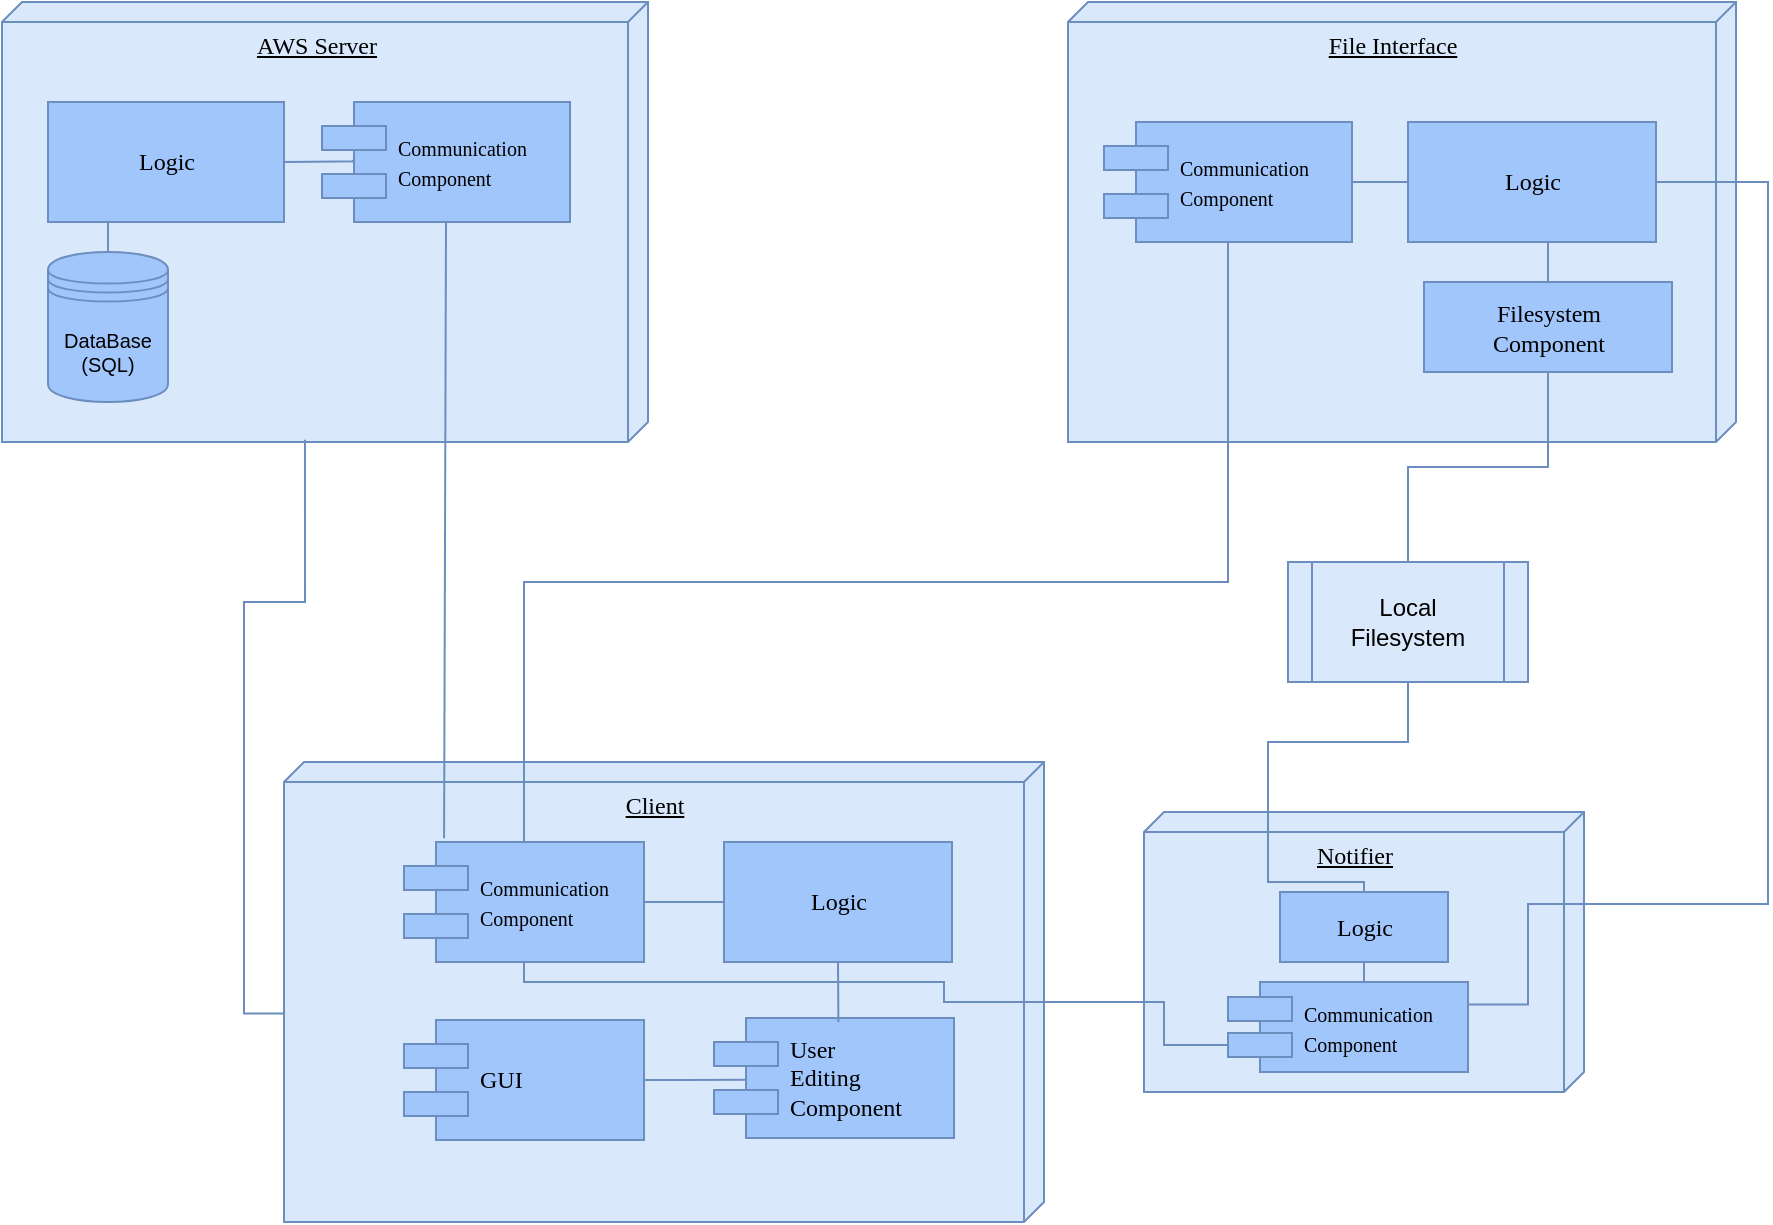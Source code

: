 <mxfile version="20.4.0" type="device"><diagram name="Page-1" id="5f0bae14-7c28-e335-631c-24af17079c00"><mxGraphModel dx="1156" dy="680" grid="1" gridSize="10" guides="1" tooltips="1" connect="1" arrows="1" fold="1" page="1" pageScale="1" pageWidth="1100" pageHeight="850" background="none" math="0" shadow="0"><root><mxCell id="0"/><mxCell id="1" parent="0"/><mxCell id="HKKm5dkyxGH1YyKjeUcj-19" value="Notifier" style="verticalAlign=top;align=center;spacingTop=8;spacingLeft=2;spacingRight=12;shape=cube;size=10;direction=south;fontStyle=4;html=1;rounded=0;shadow=0;comic=0;labelBackgroundColor=none;strokeWidth=1;fontFamily=Verdana;fontSize=12;enumerate=0;backgroundOutline=0;metaEdit=0;fixDash=0;snapToPoint=1;fillColor=#dae8fc;strokeColor=#6c8ebf;" vertex="1" parent="1"><mxGeometry x="678" y="475" width="220" height="140" as="geometry"/></mxCell><mxCell id="39150e848f15840c-1" value="AWS Server" style="verticalAlign=top;align=center;spacingTop=8;spacingLeft=2;spacingRight=12;shape=cube;size=10;direction=south;fontStyle=4;html=1;rounded=0;shadow=0;comic=0;labelBackgroundColor=none;strokeWidth=1;fontFamily=Verdana;fontSize=12;enumerate=0;backgroundOutline=0;metaEdit=0;fixDash=0;snapToPoint=1;fillColor=#dae8fc;strokeColor=#6c8ebf;" parent="1" vertex="1"><mxGeometry x="107" y="70" width="323" height="220" as="geometry"/></mxCell><mxCell id="39150e848f15840c-2" value="File Interface" style="verticalAlign=top;align=center;spacingTop=8;spacingLeft=2;spacingRight=12;shape=cube;size=10;direction=south;fontStyle=4;html=1;rounded=0;shadow=0;comic=0;labelBackgroundColor=none;strokeWidth=1;fontFamily=Verdana;fontSize=12;enumerate=0;backgroundOutline=0;metaEdit=0;fixDash=0;snapToPoint=1;fillColor=#dae8fc;strokeColor=#6c8ebf;" parent="1" vertex="1"><mxGeometry x="640" y="70" width="334" height="220" as="geometry"/></mxCell><mxCell id="rZCi52F1RS7Dgth_Ieh5-77" style="edgeStyle=orthogonalEdgeStyle;rounded=0;comic=0;orthogonalLoop=1;jettySize=auto;html=1;entryX=0.995;entryY=0.531;entryDx=0;entryDy=0;entryPerimeter=0;fontSize=10;startArrow=none;startFill=0;endArrow=none;endFill=0;exitX=0.547;exitY=1;exitDx=0;exitDy=0;exitPerimeter=0;fillColor=#dae8fc;strokeColor=#6c8ebf;" parent="1" source="39150e848f15840c-3" target="39150e848f15840c-1" edge="1"><mxGeometry relative="1" as="geometry"/></mxCell><mxCell id="39150e848f15840c-3" value="Client" style="verticalAlign=top;align=center;spacingTop=8;spacingLeft=2;spacingRight=12;shape=cube;size=10;direction=south;fontStyle=4;html=1;rounded=0;shadow=0;comic=0;labelBackgroundColor=none;strokeWidth=1;fontFamily=Verdana;fontSize=12;enumerate=0;backgroundOutline=0;metaEdit=0;fixDash=0;snapToPoint=1;fillColor=#dae8fc;strokeColor=#6c8ebf;" parent="1" vertex="1"><mxGeometry x="248" y="450" width="380" height="230" as="geometry"/></mxCell><mxCell id="rZCi52F1RS7Dgth_Ieh5-66" style="edgeStyle=orthogonalEdgeStyle;rounded=0;comic=0;orthogonalLoop=1;jettySize=auto;html=1;entryX=1;entryY=0.5;entryDx=0;entryDy=0;fontSize=10;startArrow=none;startFill=0;endArrow=none;endFill=0;exitX=0.121;exitY=0.489;exitDx=0;exitDy=0;fillColor=#dae8fc;strokeColor=#6c8ebf;exitPerimeter=0;" parent="1" source="39150e848f15840c-5" target="rZCi52F1RS7Dgth_Ieh5-12" edge="1"><mxGeometry relative="1" as="geometry"><Array as="points"><mxPoint x="329" y="149"/></Array></mxGeometry></mxCell><mxCell id="39150e848f15840c-5" value="&lt;font style=&quot;font-size: 10px;&quot;&gt;Communication&lt;br&gt;Component&lt;br&gt;&lt;/font&gt;" style="shape=component;align=left;spacingLeft=36;rounded=0;shadow=0;comic=0;labelBackgroundColor=none;strokeWidth=1;fontFamily=Verdana;fontSize=12;html=1;enumerate=0;backgroundOutline=0;metaEdit=0;fixDash=0;snapToPoint=1;fillColor=#A1C6FC;strokeColor=#6c8ebf;" parent="1" vertex="1"><mxGeometry x="267" y="120" width="124" height="60" as="geometry"/></mxCell><mxCell id="rZCi52F1RS7Dgth_Ieh5-72" style="edgeStyle=orthogonalEdgeStyle;rounded=1;comic=0;orthogonalLoop=1;jettySize=auto;html=1;entryX=0;entryY=0.5;entryDx=0;entryDy=0;fontSize=10;startArrow=none;startFill=0;endArrow=none;endFill=0;fillColor=#dae8fc;strokeColor=#6c8ebf;" parent="1" source="39150e848f15840c-7" target="rZCi52F1RS7Dgth_Ieh5-70" edge="1"><mxGeometry relative="1" as="geometry"/></mxCell><mxCell id="39150e848f15840c-7" value="&lt;span style=&quot;font-size: 10px;&quot;&gt;Communication&lt;/span&gt;&lt;br style=&quot;font-size: 10px;&quot;&gt;&lt;span style=&quot;font-size: 10px;&quot;&gt;Component&lt;/span&gt;" style="shape=component;align=left;spacingLeft=36;rounded=0;shadow=0;comic=0;labelBackgroundColor=none;strokeWidth=1;fontFamily=Verdana;fontSize=12;html=1;enumerate=0;backgroundOutline=0;metaEdit=0;fixDash=0;snapToPoint=1;fillColor=#A1C6FC;strokeColor=#6c8ebf;" parent="1" vertex="1"><mxGeometry x="658" y="130" width="124" height="60" as="geometry"/></mxCell><mxCell id="rZCi52F1RS7Dgth_Ieh5-71" style="edgeStyle=orthogonalEdgeStyle;rounded=0;comic=0;orthogonalLoop=1;jettySize=auto;html=1;entryX=0.5;entryY=1;entryDx=0;entryDy=0;fontSize=10;startArrow=none;startFill=0;endArrow=none;endFill=0;fillColor=#dae8fc;strokeColor=#6c8ebf;" parent="1" source="39150e848f15840c-8" target="rZCi52F1RS7Dgth_Ieh5-70" edge="1"><mxGeometry relative="1" as="geometry"/></mxCell><mxCell id="HKKm5dkyxGH1YyKjeUcj-3" style="edgeStyle=orthogonalEdgeStyle;rounded=0;orthogonalLoop=1;jettySize=auto;html=1;entryX=0.5;entryY=0;entryDx=0;entryDy=0;endArrow=none;endFill=0;strokeColor=#6c8ebf;fillColor=#dae8fc;" edge="1" parent="1" source="39150e848f15840c-8" target="HKKm5dkyxGH1YyKjeUcj-17"><mxGeometry relative="1" as="geometry"><mxPoint x="823.77" y="310" as="targetPoint"/></mxGeometry></mxCell><mxCell id="39150e848f15840c-8" value="Filesystem &lt;br&gt;Component" style="html=1;rounded=0;shadow=0;comic=0;labelBackgroundColor=none;strokeWidth=1;fontFamily=Verdana;fontSize=12;align=center;enumerate=0;backgroundOutline=0;metaEdit=0;fixDash=0;snapToPoint=1;fillColor=#A1C6FC;strokeColor=#6c8ebf;" parent="1" vertex="1"><mxGeometry x="818" y="210" width="124" height="45" as="geometry"/></mxCell><mxCell id="rZCi52F1RS7Dgth_Ieh5-81" style="edgeStyle=orthogonalEdgeStyle;rounded=0;comic=0;orthogonalLoop=1;jettySize=auto;html=1;entryX=0;entryY=0.5;entryDx=0;entryDy=0;fontSize=10;startArrow=none;startFill=0;endArrow=none;endFill=0;fillColor=#dae8fc;strokeColor=#6c8ebf;" parent="1" source="39150e848f15840c-10" target="rZCi52F1RS7Dgth_Ieh5-15" edge="1"><mxGeometry relative="1" as="geometry"><Array as="points"/></mxGeometry></mxCell><mxCell id="HKKm5dkyxGH1YyKjeUcj-27" style="edgeStyle=orthogonalEdgeStyle;rounded=0;orthogonalLoop=1;jettySize=auto;html=1;entryX=0;entryY=0.7;entryDx=0;entryDy=0;strokeColor=#6c8ebf;endArrow=none;endFill=0;fillColor=#dae8fc;" edge="1" parent="1" source="39150e848f15840c-10" target="HKKm5dkyxGH1YyKjeUcj-24"><mxGeometry relative="1" as="geometry"><Array as="points"><mxPoint x="368" y="560"/><mxPoint x="578" y="560"/><mxPoint x="578" y="570"/><mxPoint x="688" y="570"/><mxPoint x="688" y="592"/></Array></mxGeometry></mxCell><mxCell id="39150e848f15840c-10" value="&lt;span style=&quot;font-size: 10px;&quot;&gt;Communication&lt;/span&gt;&lt;br style=&quot;font-size: 10px;&quot;&gt;&lt;span style=&quot;font-size: 10px;&quot;&gt;Component&lt;/span&gt;" style="shape=component;align=left;spacingLeft=36;rounded=0;shadow=0;comic=0;labelBackgroundColor=none;strokeWidth=1;fontFamily=Verdana;fontSize=12;html=1;enumerate=0;backgroundOutline=0;metaEdit=0;fixDash=0;snapToPoint=1;fillColor=#A1C6FC;strokeColor=#6c8ebf;" parent="1" vertex="1"><mxGeometry x="308" y="490" width="120" height="60" as="geometry"/></mxCell><mxCell id="39150e848f15840c-11" style="edgeStyle=none;rounded=0;html=1;labelBackgroundColor=none;startArrow=none;startFill=0;startSize=8;endArrow=none;endFill=0;endSize=16;fontFamily=Verdana;fontSize=12;entryX=0.5;entryY=1;entryDx=0;entryDy=0;comic=0;enumerate=0;backgroundOutline=0;metaEdit=0;fixDash=0;snapToPoint=1;exitX=0.167;exitY=-0.031;exitDx=0;exitDy=0;fillColor=#dae8fc;strokeColor=#6c8ebf;exitPerimeter=0;" parent="1" source="39150e848f15840c-10" target="39150e848f15840c-5" edge="1"><mxGeometry relative="1" as="geometry"><mxPoint x="357.414" y="248.925" as="targetPoint"/><Array as="points"/></mxGeometry></mxCell><mxCell id="HKKm5dkyxGH1YyKjeUcj-1" style="edgeStyle=orthogonalEdgeStyle;rounded=0;orthogonalLoop=1;jettySize=auto;html=1;entryX=0.141;entryY=0.514;entryDx=0;entryDy=0;entryPerimeter=0;endArrow=none;endFill=0;fillColor=#dae8fc;strokeColor=#6c8ebf;" edge="1" parent="1" source="rZCi52F1RS7Dgth_Ieh5-1" target="rZCi52F1RS7Dgth_Ieh5-3"><mxGeometry relative="1" as="geometry"/></mxCell><mxCell id="rZCi52F1RS7Dgth_Ieh5-1" value="GUI" style="shape=component;align=left;spacingLeft=36;rounded=0;shadow=0;comic=0;labelBackgroundColor=none;strokeWidth=1;fontFamily=Verdana;fontSize=12;html=1;enumerate=0;backgroundOutline=0;metaEdit=0;fixDash=0;snapToPoint=1;fillColor=#A1C6FC;strokeColor=#6c8ebf;" parent="1" vertex="1"><mxGeometry x="308" y="579" width="120" height="60" as="geometry"/></mxCell><mxCell id="rZCi52F1RS7Dgth_Ieh5-3" value="&lt;font style=&quot;font-size: 12px;&quot;&gt;User&lt;br&gt;Editing&lt;br&gt;Component&lt;/font&gt;" style="shape=component;align=left;spacingLeft=36;rounded=0;shadow=0;comic=0;labelBackgroundColor=none;strokeWidth=1;fontFamily=Verdana;fontSize=12;html=1;enumerate=0;backgroundOutline=0;metaEdit=0;fixDash=0;snapToPoint=1;fillColor=#A1C6FC;strokeColor=#6c8ebf;" parent="1" vertex="1"><mxGeometry x="463" y="578" width="120" height="60" as="geometry"/></mxCell><mxCell id="rZCi52F1RS7Dgth_Ieh5-7" style="edgeStyle=none;rounded=0;html=1;labelBackgroundColor=none;startArrow=none;startFill=0;startSize=8;endArrow=none;endFill=0;endSize=16;fontFamily=Verdana;fontSize=12;exitX=0.5;exitY=0;exitDx=0;exitDy=0;entryX=0.5;entryY=1;entryDx=0;entryDy=0;comic=0;enumerate=0;backgroundOutline=0;metaEdit=0;fixDash=0;snapToPoint=1;fillColor=#dae8fc;strokeColor=#6c8ebf;" parent="1" source="39150e848f15840c-10" target="39150e848f15840c-7" edge="1"><mxGeometry relative="1" as="geometry"><mxPoint x="600.86" y="450.21" as="sourcePoint"/><mxPoint x="713.635" y="237.17" as="targetPoint"/><Array as="points"><mxPoint x="368" y="360"/><mxPoint x="720" y="360"/></Array></mxGeometry></mxCell><mxCell id="rZCi52F1RS7Dgth_Ieh5-78" style="edgeStyle=orthogonalEdgeStyle;rounded=0;comic=0;orthogonalLoop=1;jettySize=auto;html=1;entryX=0.5;entryY=0;entryDx=0;entryDy=0;fontSize=10;startArrow=none;startFill=0;endArrow=none;endFill=0;exitX=0.5;exitY=1;exitDx=0;exitDy=0;fillColor=#dae8fc;strokeColor=#6c8ebf;" parent="1" source="rZCi52F1RS7Dgth_Ieh5-12" target="rZCi52F1RS7Dgth_Ieh5-75" edge="1"><mxGeometry relative="1" as="geometry"/></mxCell><mxCell id="rZCi52F1RS7Dgth_Ieh5-12" value="Logic" style="html=1;rounded=0;shadow=0;comic=0;labelBackgroundColor=none;strokeWidth=1;fontFamily=Verdana;fontSize=12;align=center;enumerate=0;backgroundOutline=0;metaEdit=0;fixDash=0;snapToPoint=1;fillColor=#A1C6FC;strokeColor=#6c8ebf;" parent="1" vertex="1"><mxGeometry x="130" y="120" width="118" height="60" as="geometry"/></mxCell><mxCell id="rZCi52F1RS7Dgth_Ieh5-17" style="edgeStyle=orthogonalEdgeStyle;rounded=0;orthogonalLoop=1;jettySize=auto;html=1;entryX=0.518;entryY=-0.006;entryDx=0;entryDy=0;startArrow=none;startFill=0;endArrow=none;endFill=0;comic=0;enumerate=0;backgroundOutline=0;metaEdit=0;fixDash=0;snapToPoint=1;entryPerimeter=0;fillColor=#dae8fc;strokeColor=#6c8ebf;" parent="1" source="rZCi52F1RS7Dgth_Ieh5-15" target="rZCi52F1RS7Dgth_Ieh5-3" edge="1"><mxGeometry relative="1" as="geometry"><Array as="points"><mxPoint x="525" y="580"/></Array></mxGeometry></mxCell><mxCell id="rZCi52F1RS7Dgth_Ieh5-15" value="Logic" style="html=1;rounded=0;shadow=0;comic=0;labelBackgroundColor=none;strokeWidth=1;fontFamily=Verdana;fontSize=12;align=center;enumerate=0;backgroundOutline=0;metaEdit=0;fixDash=0;snapToPoint=1;fillColor=#A1C6FC;strokeColor=#6c8ebf;" parent="1" vertex="1"><mxGeometry x="468" y="490" width="114" height="60" as="geometry"/></mxCell><mxCell id="rZCi52F1RS7Dgth_Ieh5-70" value="Logic" style="html=1;rounded=0;shadow=0;comic=0;labelBackgroundColor=none;strokeWidth=1;fontFamily=Verdana;fontSize=12;align=center;enumerate=0;backgroundOutline=0;metaEdit=0;fixDash=0;snapToPoint=1;fillColor=#A1C6FC;strokeColor=#6c8ebf;" parent="1" vertex="1"><mxGeometry x="810" y="130" width="124" height="60" as="geometry"/></mxCell><mxCell id="rZCi52F1RS7Dgth_Ieh5-75" value="DataBase&lt;br&gt;(SQL)" style="shape=datastore;whiteSpace=wrap;html=1;fontSize=10;fillColor=#A1C6FC;strokeColor=#6c8ebf;" parent="1" vertex="1"><mxGeometry x="130" y="195" width="60" height="75" as="geometry"/></mxCell><mxCell id="HKKm5dkyxGH1YyKjeUcj-17" value="&lt;span style=&quot;&quot;&gt;Local&lt;/span&gt;&lt;br style=&quot;&quot;&gt;&lt;span style=&quot;&quot;&gt;Filesystem&lt;/span&gt;" style="shape=process;whiteSpace=wrap;html=1;backgroundOutline=1;fillColor=#dae8fc;strokeColor=#6c8ebf;" vertex="1" parent="1"><mxGeometry x="750" y="350" width="120" height="60" as="geometry"/></mxCell><mxCell id="HKKm5dkyxGH1YyKjeUcj-20" style="edgeStyle=orthogonalEdgeStyle;rounded=0;orthogonalLoop=1;jettySize=auto;html=1;entryX=0.5;entryY=1;entryDx=0;entryDy=0;strokeColor=#6c8ebf;endArrow=none;endFill=0;fillColor=#dae8fc;exitX=0.5;exitY=0;exitDx=0;exitDy=0;" edge="1" parent="1" source="HKKm5dkyxGH1YyKjeUcj-22" target="HKKm5dkyxGH1YyKjeUcj-17"><mxGeometry relative="1" as="geometry"><Array as="points"><mxPoint x="788" y="510"/><mxPoint x="740" y="510"/><mxPoint x="740" y="440"/><mxPoint x="810" y="440"/></Array></mxGeometry></mxCell><mxCell id="HKKm5dkyxGH1YyKjeUcj-21" style="edgeStyle=orthogonalEdgeStyle;rounded=0;orthogonalLoop=1;jettySize=auto;html=1;entryX=1;entryY=0.5;entryDx=0;entryDy=0;strokeColor=#6c8ebf;endArrow=none;endFill=0;exitX=1;exitY=0.25;exitDx=0;exitDy=0;fillColor=#dae8fc;" edge="1" parent="1" source="HKKm5dkyxGH1YyKjeUcj-24" target="rZCi52F1RS7Dgth_Ieh5-70"><mxGeometry relative="1" as="geometry"><Array as="points"><mxPoint x="870" y="571"/><mxPoint x="870" y="521"/><mxPoint x="990" y="521"/><mxPoint x="990" y="160"/></Array></mxGeometry></mxCell><mxCell id="HKKm5dkyxGH1YyKjeUcj-26" style="edgeStyle=orthogonalEdgeStyle;rounded=0;orthogonalLoop=1;jettySize=auto;html=1;entryX=0.5;entryY=0;entryDx=0;entryDy=0;strokeColor=#6c8ebf;endArrow=none;endFill=0;fillColor=#dae8fc;" edge="1" parent="1" source="HKKm5dkyxGH1YyKjeUcj-22" target="HKKm5dkyxGH1YyKjeUcj-24"><mxGeometry relative="1" as="geometry"/></mxCell><mxCell id="HKKm5dkyxGH1YyKjeUcj-22" value="Logic" style="html=1;rounded=0;shadow=0;comic=0;labelBackgroundColor=none;strokeWidth=1;fontFamily=Verdana;fontSize=12;align=center;enumerate=0;backgroundOutline=0;metaEdit=0;fixDash=0;snapToPoint=1;fillColor=#A1C6FC;strokeColor=#6c8ebf;" vertex="1" parent="1"><mxGeometry x="746" y="515" width="84" height="35" as="geometry"/></mxCell><mxCell id="HKKm5dkyxGH1YyKjeUcj-24" value="&lt;span style=&quot;font-size: 10px;&quot;&gt;Communication&lt;/span&gt;&lt;br style=&quot;font-size: 10px;&quot;&gt;&lt;span style=&quot;font-size: 10px;&quot;&gt;Component&lt;/span&gt;" style="shape=component;align=left;spacingLeft=36;rounded=0;shadow=0;comic=0;labelBackgroundColor=none;strokeWidth=1;fontFamily=Verdana;fontSize=12;html=1;enumerate=0;backgroundOutline=0;metaEdit=0;fixDash=0;snapToPoint=1;fillColor=#A1C6FC;strokeColor=#6c8ebf;" vertex="1" parent="1"><mxGeometry x="720" y="560" width="120" height="45" as="geometry"/></mxCell></root></mxGraphModel></diagram></mxfile>